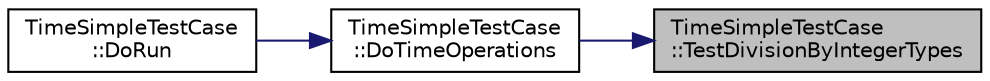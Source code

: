 digraph "TimeSimpleTestCase::TestDivisionByIntegerTypes"
{
 // LATEX_PDF_SIZE
  edge [fontname="Helvetica",fontsize="10",labelfontname="Helvetica",labelfontsize="10"];
  node [fontname="Helvetica",fontsize="10",shape=record];
  rankdir="RL";
  Node1 [label="TimeSimpleTestCase\l::TestDivisionByIntegerTypes",height=0.2,width=0.4,color="black", fillcolor="grey75", style="filled", fontcolor="black",tooltip="Test dividing a Time instance by various integer types."];
  Node1 -> Node2 [dir="back",color="midnightblue",fontsize="10",style="solid",fontname="Helvetica"];
  Node2 [label="TimeSimpleTestCase\l::DoTimeOperations",height=0.2,width=0.4,color="black", fillcolor="white", style="filled",URL="$class_time_simple_test_case.html#af63226fbe49f93a7a09fa6a573e938de",tooltip="Tests the Time Operations."];
  Node2 -> Node3 [dir="back",color="midnightblue",fontsize="10",style="solid",fontname="Helvetica"];
  Node3 [label="TimeSimpleTestCase\l::DoRun",height=0.2,width=0.4,color="black", fillcolor="white", style="filled",URL="$class_time_simple_test_case.html#a4420daddc0f37503638626397ec83f41",tooltip="Runs the Simple Time test case."];
}

